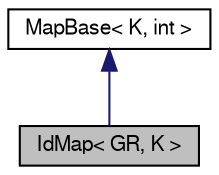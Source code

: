 digraph "IdMap&lt; GR, K &gt;"
{
 // LATEX_PDF_SIZE
  edge [fontname="FreeSans",fontsize="10",labelfontname="FreeSans",labelfontsize="10"];
  node [fontname="FreeSans",fontsize="10",shape=record];
  Node0 [label="IdMap\< GR, K \>",height=0.2,width=0.4,color="black", fillcolor="grey75", style="filled", fontcolor="black",tooltip="Provides an immutable and unique id for each item in a graph."];
  Node1 -> Node0 [dir="back",color="midnightblue",fontsize="10",style="solid",fontname="FreeSans"];
  Node1 [label="MapBase\< K, int \>",height=0.2,width=0.4,color="black", fillcolor="white", style="filled",URL="$a03161.html",tooltip=" "];
}
